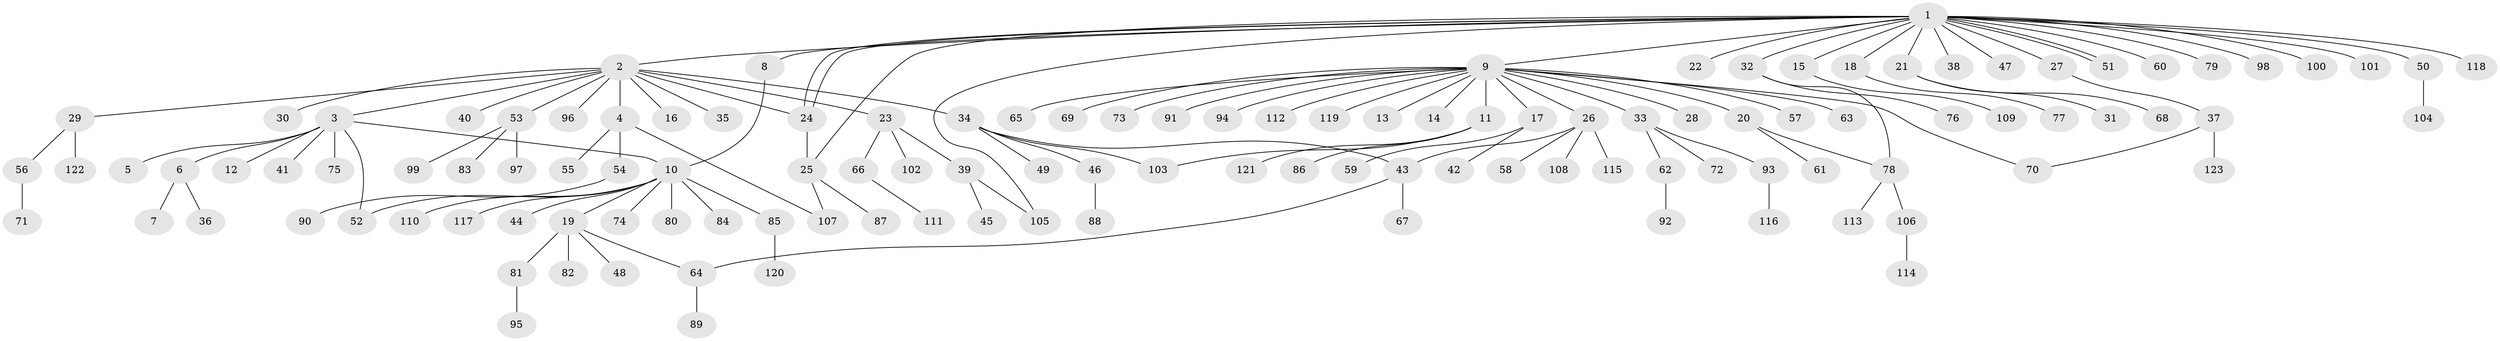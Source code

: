 // Generated by graph-tools (version 1.1) at 2025/47/03/09/25 04:47:52]
// undirected, 123 vertices, 135 edges
graph export_dot {
graph [start="1"]
  node [color=gray90,style=filled];
  1;
  2;
  3;
  4;
  5;
  6;
  7;
  8;
  9;
  10;
  11;
  12;
  13;
  14;
  15;
  16;
  17;
  18;
  19;
  20;
  21;
  22;
  23;
  24;
  25;
  26;
  27;
  28;
  29;
  30;
  31;
  32;
  33;
  34;
  35;
  36;
  37;
  38;
  39;
  40;
  41;
  42;
  43;
  44;
  45;
  46;
  47;
  48;
  49;
  50;
  51;
  52;
  53;
  54;
  55;
  56;
  57;
  58;
  59;
  60;
  61;
  62;
  63;
  64;
  65;
  66;
  67;
  68;
  69;
  70;
  71;
  72;
  73;
  74;
  75;
  76;
  77;
  78;
  79;
  80;
  81;
  82;
  83;
  84;
  85;
  86;
  87;
  88;
  89;
  90;
  91;
  92;
  93;
  94;
  95;
  96;
  97;
  98;
  99;
  100;
  101;
  102;
  103;
  104;
  105;
  106;
  107;
  108;
  109;
  110;
  111;
  112;
  113;
  114;
  115;
  116;
  117;
  118;
  119;
  120;
  121;
  122;
  123;
  1 -- 2;
  1 -- 8;
  1 -- 9;
  1 -- 15;
  1 -- 18;
  1 -- 21;
  1 -- 22;
  1 -- 24;
  1 -- 24;
  1 -- 25;
  1 -- 27;
  1 -- 32;
  1 -- 38;
  1 -- 47;
  1 -- 50;
  1 -- 51;
  1 -- 51;
  1 -- 60;
  1 -- 79;
  1 -- 98;
  1 -- 100;
  1 -- 101;
  1 -- 105;
  1 -- 118;
  2 -- 3;
  2 -- 4;
  2 -- 16;
  2 -- 23;
  2 -- 24;
  2 -- 29;
  2 -- 30;
  2 -- 34;
  2 -- 35;
  2 -- 40;
  2 -- 53;
  2 -- 96;
  3 -- 5;
  3 -- 6;
  3 -- 10;
  3 -- 12;
  3 -- 41;
  3 -- 52;
  3 -- 75;
  4 -- 54;
  4 -- 55;
  4 -- 107;
  6 -- 7;
  6 -- 36;
  8 -- 10;
  9 -- 11;
  9 -- 13;
  9 -- 14;
  9 -- 17;
  9 -- 20;
  9 -- 26;
  9 -- 28;
  9 -- 33;
  9 -- 57;
  9 -- 63;
  9 -- 65;
  9 -- 69;
  9 -- 70;
  9 -- 73;
  9 -- 91;
  9 -- 94;
  9 -- 112;
  9 -- 119;
  10 -- 19;
  10 -- 44;
  10 -- 52;
  10 -- 74;
  10 -- 80;
  10 -- 84;
  10 -- 85;
  10 -- 110;
  10 -- 117;
  11 -- 86;
  11 -- 103;
  11 -- 121;
  15 -- 109;
  17 -- 42;
  17 -- 59;
  18 -- 77;
  19 -- 48;
  19 -- 64;
  19 -- 81;
  19 -- 82;
  20 -- 61;
  20 -- 78;
  21 -- 31;
  21 -- 68;
  23 -- 39;
  23 -- 66;
  23 -- 102;
  24 -- 25;
  25 -- 87;
  25 -- 107;
  26 -- 43;
  26 -- 58;
  26 -- 108;
  26 -- 115;
  27 -- 37;
  29 -- 56;
  29 -- 122;
  32 -- 76;
  32 -- 78;
  33 -- 62;
  33 -- 72;
  33 -- 93;
  34 -- 43;
  34 -- 46;
  34 -- 49;
  34 -- 103;
  37 -- 70;
  37 -- 123;
  39 -- 45;
  39 -- 105;
  43 -- 64;
  43 -- 67;
  46 -- 88;
  50 -- 104;
  53 -- 83;
  53 -- 97;
  53 -- 99;
  54 -- 90;
  56 -- 71;
  62 -- 92;
  64 -- 89;
  66 -- 111;
  78 -- 106;
  78 -- 113;
  81 -- 95;
  85 -- 120;
  93 -- 116;
  106 -- 114;
}
